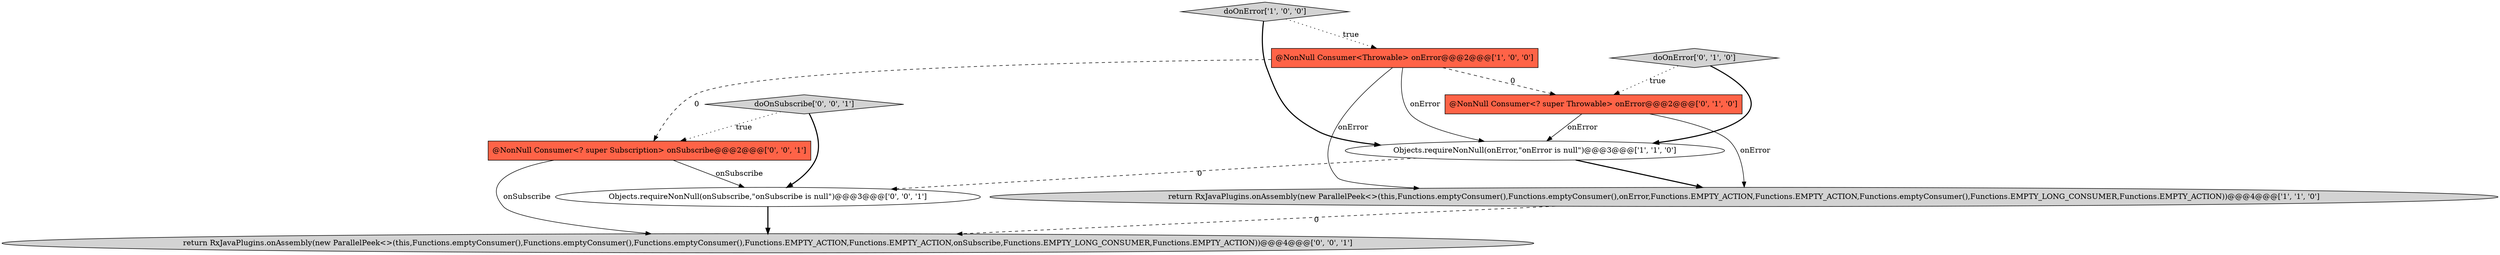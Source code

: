 digraph {
8 [style = filled, label = "@NonNull Consumer<? super Subscription> onSubscribe@@@2@@@['0', '0', '1']", fillcolor = tomato, shape = box image = "AAA0AAABBB3BBB"];
9 [style = filled, label = "Objects.requireNonNull(onSubscribe,\"onSubscribe is null\")@@@3@@@['0', '0', '1']", fillcolor = white, shape = ellipse image = "AAA0AAABBB3BBB"];
7 [style = filled, label = "return RxJavaPlugins.onAssembly(new ParallelPeek<>(this,Functions.emptyConsumer(),Functions.emptyConsumer(),Functions.emptyConsumer(),Functions.EMPTY_ACTION,Functions.EMPTY_ACTION,onSubscribe,Functions.EMPTY_LONG_CONSUMER,Functions.EMPTY_ACTION))@@@4@@@['0', '0', '1']", fillcolor = lightgray, shape = ellipse image = "AAA0AAABBB3BBB"];
2 [style = filled, label = "return RxJavaPlugins.onAssembly(new ParallelPeek<>(this,Functions.emptyConsumer(),Functions.emptyConsumer(),onError,Functions.EMPTY_ACTION,Functions.EMPTY_ACTION,Functions.emptyConsumer(),Functions.EMPTY_LONG_CONSUMER,Functions.EMPTY_ACTION))@@@4@@@['1', '1', '0']", fillcolor = lightgray, shape = ellipse image = "AAA0AAABBB1BBB"];
4 [style = filled, label = "doOnError['0', '1', '0']", fillcolor = lightgray, shape = diamond image = "AAA0AAABBB2BBB"];
5 [style = filled, label = "@NonNull Consumer<? super Throwable> onError@@@2@@@['0', '1', '0']", fillcolor = tomato, shape = box image = "AAA1AAABBB2BBB"];
1 [style = filled, label = "doOnError['1', '0', '0']", fillcolor = lightgray, shape = diamond image = "AAA0AAABBB1BBB"];
6 [style = filled, label = "doOnSubscribe['0', '0', '1']", fillcolor = lightgray, shape = diamond image = "AAA0AAABBB3BBB"];
3 [style = filled, label = "@NonNull Consumer<Throwable> onError@@@2@@@['1', '0', '0']", fillcolor = tomato, shape = box image = "AAA1AAABBB1BBB"];
0 [style = filled, label = "Objects.requireNonNull(onError,\"onError is null\")@@@3@@@['1', '1', '0']", fillcolor = white, shape = ellipse image = "AAA0AAABBB1BBB"];
3->5 [style = dashed, label="0"];
3->8 [style = dashed, label="0"];
4->5 [style = dotted, label="true"];
8->9 [style = solid, label="onSubscribe"];
1->0 [style = bold, label=""];
0->9 [style = dashed, label="0"];
4->0 [style = bold, label=""];
6->9 [style = bold, label=""];
9->7 [style = bold, label=""];
2->7 [style = dashed, label="0"];
3->0 [style = solid, label="onError"];
8->7 [style = solid, label="onSubscribe"];
6->8 [style = dotted, label="true"];
5->0 [style = solid, label="onError"];
1->3 [style = dotted, label="true"];
5->2 [style = solid, label="onError"];
0->2 [style = bold, label=""];
3->2 [style = solid, label="onError"];
}
